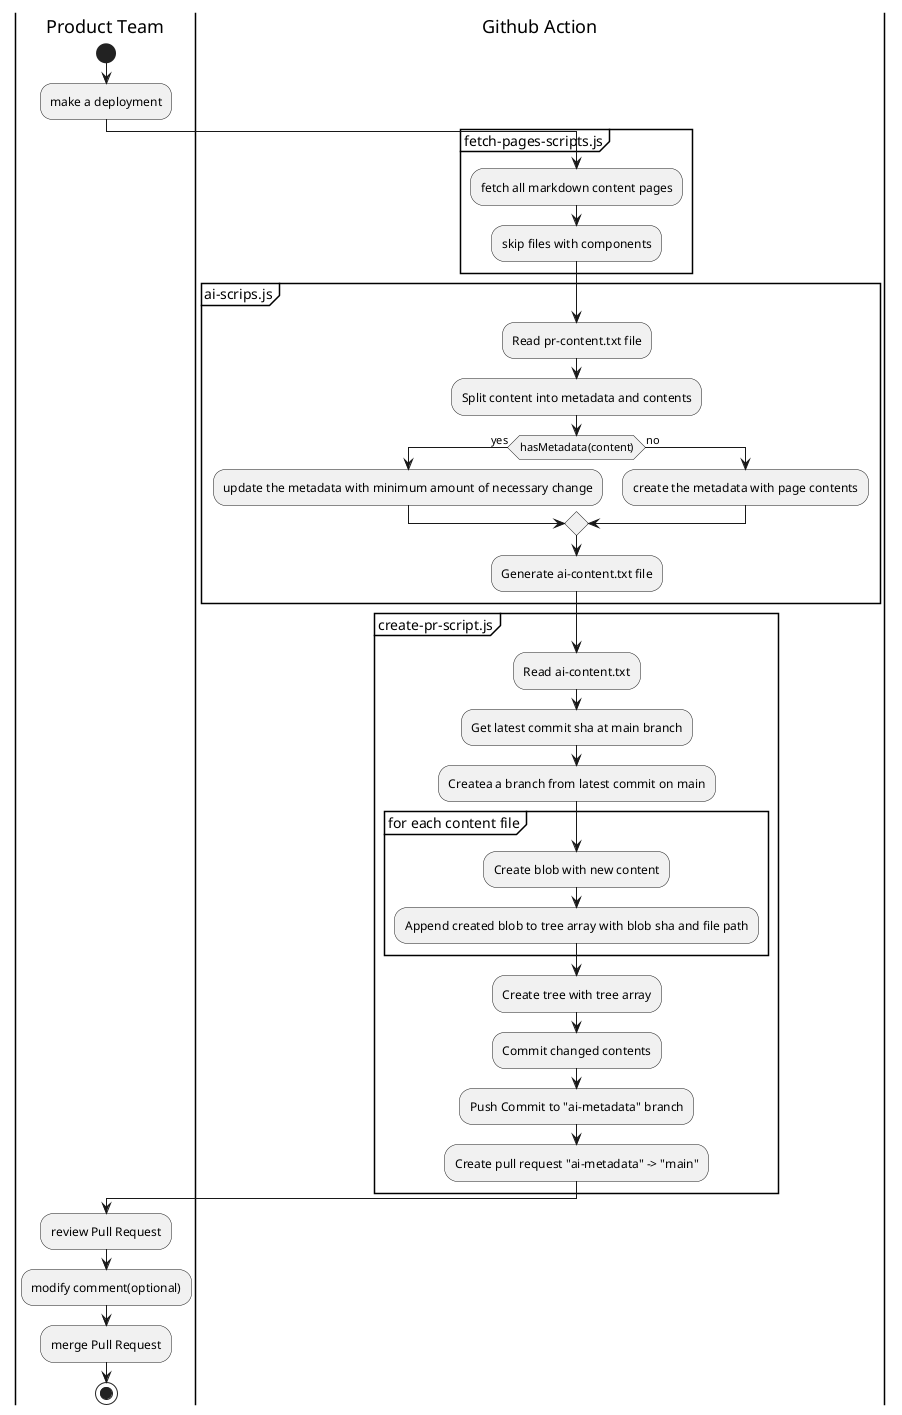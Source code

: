 @startuml
|Product Team|
start
:make a deployment;
|Github Action|
  partition "fetch-pages-scripts.js"{
    :fetch all markdown content pages;
    :skip files with components;
  }
  partition "ai-scrips.js"{
    :Read pr-content.txt file;
    :Split content into metadata and contents;
    if(hasMetadata(content)) then (yes)
      :update the metadata with minimum amount of necessary change;
    else (no)
      :create the metadata with page contents;
    endif
    :Generate ai-content.txt file;
  }
  partition "create-pr-script.js" {
    :Read ai-content.txt;
    :Get latest commit sha at main branch;
    :Createa a branch from latest commit on main;
  partition "for each content file"{
    :Create blob with new content;
    :Append created blob to tree array with blob sha and file path;
  }
  :Create tree with tree array;
  :Commit changed contents;
  :Push Commit to "ai-metadata" branch;
  :Create pull request "ai-metadata" -> "main";
}
|Product Team|
  :review Pull Request;
  :modify comment(optional);
  :merge Pull Request;
stop
@enduml 